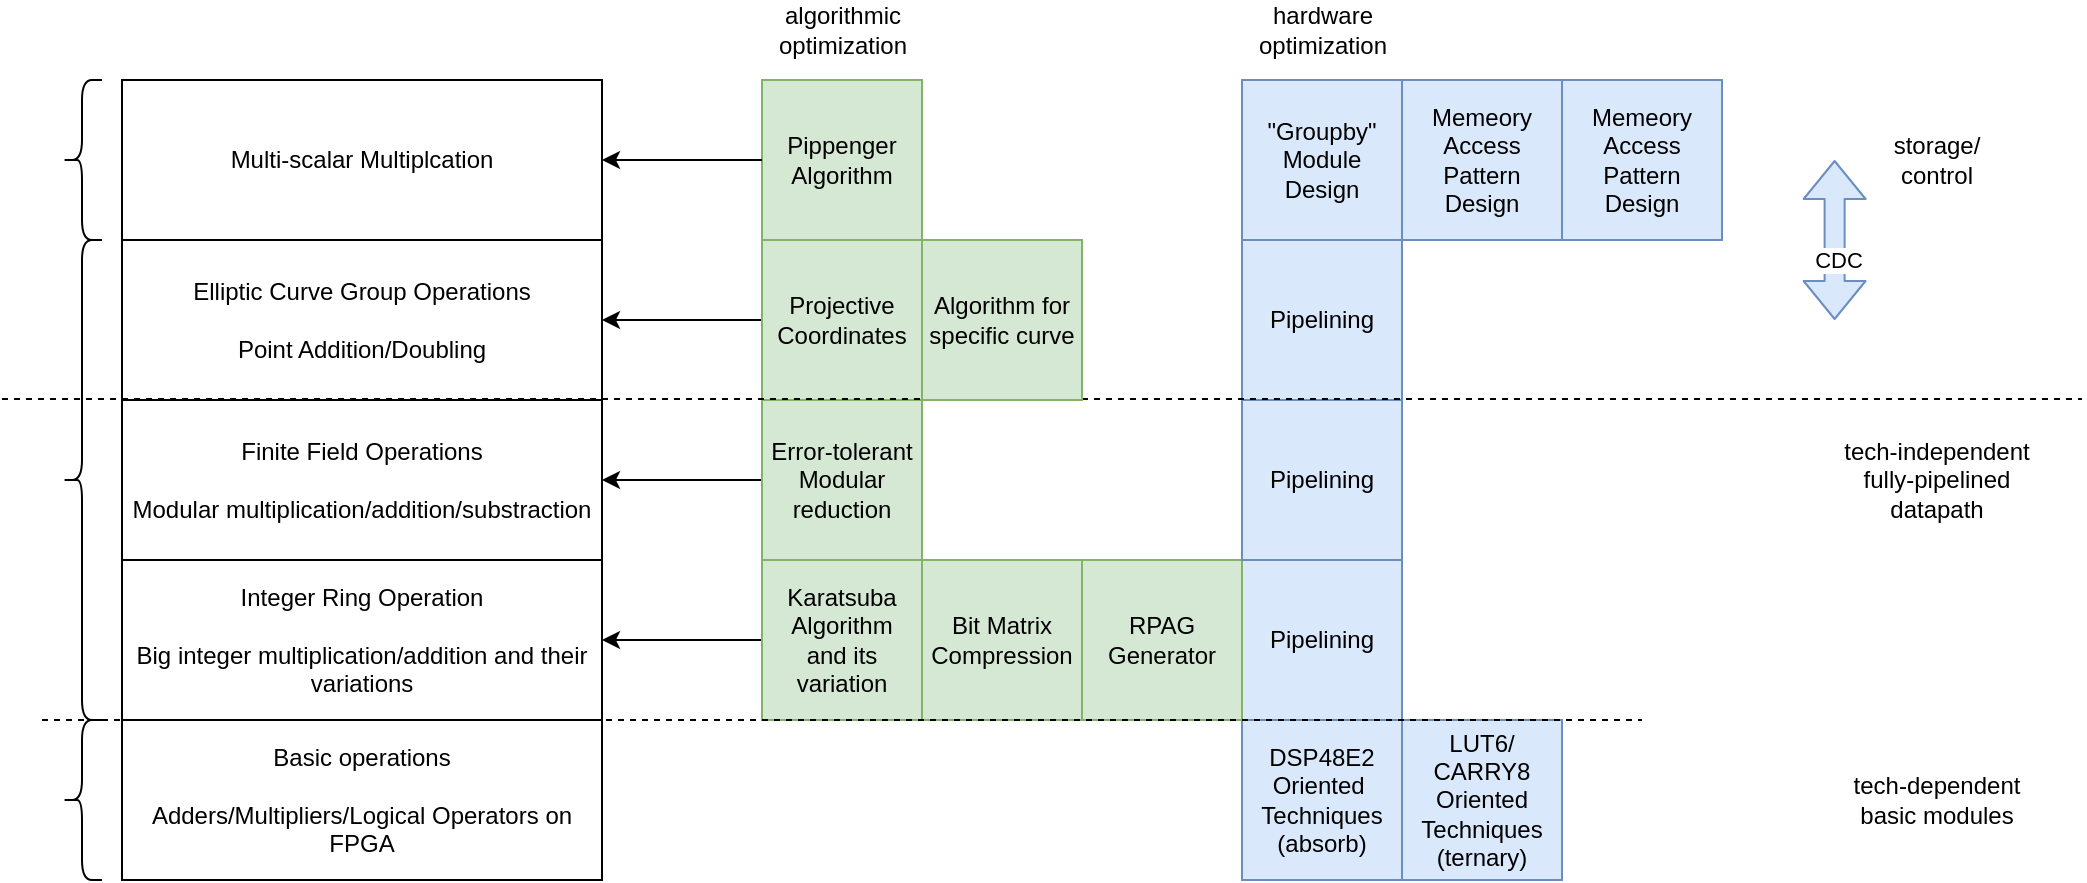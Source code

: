 <mxfile>
    <diagram id="zoKfHcg-x4rR90VONCn-" name="hierarchy">
        <mxGraphModel dx="812" dy="198" grid="1" gridSize="10" guides="1" tooltips="1" connect="1" arrows="1" fold="1" page="1" pageScale="1" pageWidth="827" pageHeight="1169" math="0" shadow="0">
            <root>
                <mxCell id="0"/>
                <mxCell id="1" parent="0"/>
                <mxCell id="fEVb9ebWW0dLJYcgirOj-55" value="Bit Matrix&lt;br&gt;Compression" style="rounded=0;whiteSpace=wrap;html=1;fillColor=#d5e8d4;strokeColor=#82b366;" parent="1" vertex="1">
                    <mxGeometry x="480" y="600" width="80" height="80" as="geometry"/>
                </mxCell>
                <mxCell id="2" value="Finite Field Operations&lt;br&gt;&lt;br&gt;Modular multiplication/addition/substraction" style="rounded=0;whiteSpace=wrap;html=1;fillColor=none;" parent="1" vertex="1">
                    <mxGeometry x="80" y="520" width="240" height="80" as="geometry"/>
                </mxCell>
                <mxCell id="3" value="Elliptic Curve Group Operations&lt;br&gt;&lt;br&gt;Point Addition/Doubling" style="rounded=0;whiteSpace=wrap;html=1;fillColor=none;" parent="1" vertex="1">
                    <mxGeometry x="80" y="440" width="240" height="80" as="geometry"/>
                </mxCell>
                <mxCell id="4" value="Multi-scalar Multiplcation" style="rounded=0;whiteSpace=wrap;html=1;fillColor=none;" parent="1" vertex="1">
                    <mxGeometry x="80" y="360" width="240" height="80" as="geometry"/>
                </mxCell>
                <mxCell id="5" style="edgeStyle=orthogonalEdgeStyle;rounded=0;html=1;exitX=0;exitY=0.5;exitDx=0;exitDy=0;entryX=1;entryY=0.5;entryDx=0;entryDy=0;strokeWidth=1;" parent="1" source="6" target="2" edge="1">
                    <mxGeometry relative="1" as="geometry"/>
                </mxCell>
                <mxCell id="6" value="Error-tolerant Modular reduction" style="rounded=0;whiteSpace=wrap;html=1;fillColor=#d5e8d4;strokeColor=#82b366;" parent="1" vertex="1">
                    <mxGeometry x="400" y="520" width="80" height="80" as="geometry"/>
                </mxCell>
                <mxCell id="7" style="edgeStyle=orthogonalEdgeStyle;rounded=0;html=1;exitX=0;exitY=0.5;exitDx=0;exitDy=0;entryX=1;entryY=0.5;entryDx=0;entryDy=0;strokeWidth=1;" parent="1" source="8" target="3" edge="1">
                    <mxGeometry relative="1" as="geometry"/>
                </mxCell>
                <mxCell id="8" value="Projective Coordinates" style="rounded=0;whiteSpace=wrap;html=1;fillColor=#d5e8d4;strokeColor=#82b366;" parent="1" vertex="1">
                    <mxGeometry x="400" y="440" width="80" height="80" as="geometry"/>
                </mxCell>
                <mxCell id="9" value="Pippenger Algorithm&lt;br&gt;" style="rounded=0;whiteSpace=wrap;html=1;fillColor=#d5e8d4;strokeColor=#82b366;" parent="1" vertex="1">
                    <mxGeometry x="400" y="360" width="80" height="80" as="geometry"/>
                </mxCell>
                <mxCell id="10" value="Integer Ring Operation&lt;br&gt;&lt;br&gt;Big integer multiplication/addition and their variations" style="rounded=0;whiteSpace=wrap;html=1;fillColor=none;" parent="1" vertex="1">
                    <mxGeometry x="80" y="600" width="240" height="80" as="geometry"/>
                </mxCell>
                <mxCell id="11" style="edgeStyle=orthogonalEdgeStyle;rounded=0;html=1;exitX=0;exitY=0.5;exitDx=0;exitDy=0;entryX=1;entryY=0.5;entryDx=0;entryDy=0;strokeWidth=1;" parent="1" source="12" target="10" edge="1">
                    <mxGeometry relative="1" as="geometry"/>
                </mxCell>
                <mxCell id="12" value="Karatsuba Algorithm&lt;br&gt;and its variation" style="rounded=0;whiteSpace=wrap;html=1;fillColor=#d5e8d4;strokeColor=#82b366;" parent="1" vertex="1">
                    <mxGeometry x="400" y="600" width="80" height="80" as="geometry"/>
                </mxCell>
                <mxCell id="13" value="Basic operations&lt;br&gt;&lt;br&gt;Adders/Multipliers/Logical Operators on FPGA" style="rounded=0;whiteSpace=wrap;html=1;fillColor=none;" parent="1" vertex="1">
                    <mxGeometry x="80" y="680" width="240" height="80" as="geometry"/>
                </mxCell>
                <mxCell id="14" value="Pipelining" style="rounded=0;whiteSpace=wrap;html=1;fillColor=#dae8fc;strokeColor=#6c8ebf;" parent="1" vertex="1">
                    <mxGeometry x="640" y="600" width="80" height="80" as="geometry"/>
                </mxCell>
                <mxCell id="16" value="DSP48E2&lt;br&gt;Oriented&amp;nbsp;&lt;br&gt;Techniques&lt;br&gt;(absorb)" style="rounded=0;whiteSpace=wrap;html=1;fillColor=#dae8fc;strokeColor=#6c8ebf;" parent="1" vertex="1">
                    <mxGeometry x="640" y="680" width="80" height="80" as="geometry"/>
                </mxCell>
                <mxCell id="18" value="RPAG Generator" style="rounded=0;whiteSpace=wrap;html=1;fillColor=#d5e8d4;strokeColor=#82b366;" parent="1" vertex="1">
                    <mxGeometry x="560" y="600" width="80" height="80" as="geometry"/>
                </mxCell>
                <mxCell id="19" value="algorithmic&lt;br&gt;optimization" style="text;html=1;align=center;verticalAlign=middle;resizable=0;points=[];autosize=1;" parent="1" vertex="1">
                    <mxGeometry x="400" y="320" width="80" height="30" as="geometry"/>
                </mxCell>
                <mxCell id="20" value="hardware&lt;br&gt;optimization" style="text;html=1;align=center;verticalAlign=middle;resizable=0;points=[];autosize=1;strokeColor=none;fillColor=none;" parent="1" vertex="1">
                    <mxGeometry x="640" y="320" width="80" height="30" as="geometry"/>
                </mxCell>
                <mxCell id="22" value="LUT6/&lt;br&gt;CARRY8&lt;br&gt;Oriented Techniques&lt;br&gt;(ternary)" style="rounded=0;whiteSpace=wrap;html=1;fillColor=#dae8fc;strokeColor=#6c8ebf;" parent="1" vertex="1">
                    <mxGeometry x="720" y="680" width="80" height="80" as="geometry"/>
                </mxCell>
                <mxCell id="23" value="&quot;Groupby&quot;&lt;br&gt;Module&lt;br&gt;Design" style="rounded=0;whiteSpace=wrap;html=1;fillColor=#dae8fc;strokeColor=#6c8ebf;" parent="1" vertex="1">
                    <mxGeometry x="640" y="360" width="80" height="80" as="geometry"/>
                </mxCell>
                <mxCell id="24" value="Memeory&lt;br&gt;Access&lt;br&gt;Pattern&lt;br&gt;Design" style="rounded=0;whiteSpace=wrap;html=1;fillColor=#dae8fc;strokeColor=#6c8ebf;" parent="1" vertex="1">
                    <mxGeometry x="720" y="360" width="80" height="80" as="geometry"/>
                </mxCell>
                <mxCell id="25" value="Pipelining" style="rounded=0;whiteSpace=wrap;html=1;fillColor=#dae8fc;strokeColor=#6c8ebf;" parent="1" vertex="1">
                    <mxGeometry x="640" y="520" width="80" height="80" as="geometry"/>
                </mxCell>
                <mxCell id="26" value="Pipelining" style="rounded=0;whiteSpace=wrap;html=1;fillColor=#dae8fc;strokeColor=#6c8ebf;" parent="1" vertex="1">
                    <mxGeometry x="640" y="440" width="80" height="80" as="geometry"/>
                </mxCell>
                <mxCell id="27" style="edgeStyle=orthogonalEdgeStyle;rounded=0;orthogonalLoop=1;jettySize=auto;html=1;exitX=0;exitY=0.5;exitDx=0;exitDy=0;entryX=1;entryY=0.5;entryDx=0;entryDy=0;" parent="1" source="9" target="4" edge="1">
                    <mxGeometry relative="1" as="geometry">
                        <Array as="points"/>
                        <mxPoint x="400" y="400" as="sourcePoint"/>
                    </mxGeometry>
                </mxCell>
                <mxCell id="29" value="" style="endArrow=none;html=1;rounded=0;dashed=1;" parent="1" edge="1">
                    <mxGeometry width="50" height="50" relative="1" as="geometry">
                        <mxPoint x="20" y="519.52" as="sourcePoint"/>
                        <mxPoint x="1060" y="519.52" as="targetPoint"/>
                    </mxGeometry>
                </mxCell>
                <mxCell id="30" value="storage/&lt;br&gt;control" style="text;html=1;align=center;verticalAlign=middle;resizable=0;points=[];autosize=1;strokeColor=none;fillColor=none;" parent="1" vertex="1">
                    <mxGeometry x="957" y="385" width="60" height="30" as="geometry"/>
                </mxCell>
                <mxCell id="31" value="tech-independent&lt;br&gt;fully-pipelined&lt;br&gt;datapath" style="text;html=1;align=center;verticalAlign=middle;resizable=0;points=[];autosize=1;strokeColor=none;fillColor=none;" parent="1" vertex="1">
                    <mxGeometry x="932" y="535" width="110" height="50" as="geometry"/>
                </mxCell>
                <mxCell id="32" value="" style="endArrow=none;html=1;rounded=0;dashed=1;" parent="1" edge="1">
                    <mxGeometry width="50" height="50" relative="1" as="geometry">
                        <mxPoint x="40" y="680" as="sourcePoint"/>
                        <mxPoint x="840" y="680" as="targetPoint"/>
                    </mxGeometry>
                </mxCell>
                <mxCell id="35" value="" style="shape=curlyBracket;whiteSpace=wrap;html=1;rounded=1;" parent="1" vertex="1">
                    <mxGeometry x="50" y="360" width="20" height="80" as="geometry"/>
                </mxCell>
                <mxCell id="36" value="" style="shape=curlyBracket;whiteSpace=wrap;html=1;rounded=1;size=0.5;" parent="1" vertex="1">
                    <mxGeometry x="50" y="440" width="20" height="240" as="geometry"/>
                </mxCell>
                <mxCell id="37" value="" style="shape=curlyBracket;whiteSpace=wrap;html=1;rounded=1;size=0.5;" parent="1" vertex="1">
                    <mxGeometry x="50" y="680" width="20" height="80" as="geometry"/>
                </mxCell>
                <mxCell id="fEVb9ebWW0dLJYcgirOj-56" value="tech-dependent&lt;br&gt;basic modules" style="text;html=1;align=center;verticalAlign=middle;resizable=0;points=[];autosize=1;strokeColor=none;fillColor=none;" parent="1" vertex="1">
                    <mxGeometry x="937" y="705" width="100" height="30" as="geometry"/>
                </mxCell>
                <mxCell id="38" value="Algorithm for specific curve" style="rounded=0;whiteSpace=wrap;html=1;fillColor=#d5e8d4;strokeColor=#82b366;" vertex="1" parent="1">
                    <mxGeometry x="480" y="440" width="80" height="80" as="geometry"/>
                </mxCell>
                <mxCell id="40" value="Memeory&lt;br&gt;Access&lt;br&gt;Pattern&lt;br&gt;Design" style="rounded=0;whiteSpace=wrap;html=1;fillColor=#dae8fc;strokeColor=#6c8ebf;" vertex="1" parent="1">
                    <mxGeometry x="800" y="360" width="80" height="80" as="geometry"/>
                </mxCell>
                <mxCell id="41" value="" style="shape=flexArrow;endArrow=classic;startArrow=classic;html=1;fillColor=#dae8fc;strokeColor=#6c8ebf;" edge="1" parent="1">
                    <mxGeometry width="100" height="100" relative="1" as="geometry">
                        <mxPoint x="936.31" y="480" as="sourcePoint"/>
                        <mxPoint x="936.31" y="400" as="targetPoint"/>
                    </mxGeometry>
                </mxCell>
                <mxCell id="42" value="CDC" style="edgeLabel;html=1;align=center;verticalAlign=middle;resizable=0;points=[];" vertex="1" connectable="0" parent="41">
                    <mxGeometry x="-0.25" y="-1" relative="1" as="geometry">
                        <mxPoint as="offset"/>
                    </mxGeometry>
                </mxCell>
            </root>
        </mxGraphModel>
    </diagram>
    <diagram id="sQL1y-vPFN7wOmJzLYb_" name="montmult">
        <mxGraphModel dx="1706" dy="415" grid="1" gridSize="10" guides="1" tooltips="1" connect="1" arrows="1" fold="1" page="1" pageScale="1" pageWidth="827" pageHeight="1169" math="1" shadow="0">
            <root>
                <mxCell id="ptqQe80XTWAZKYnixxLv-0"/>
                <mxCell id="ptqQe80XTWAZKYnixxLv-1" parent="ptqQe80XTWAZKYnixxLv-0"/>
                <mxCell id="ptqQe80XTWAZKYnixxLv-3" value="" style="rounded=0;whiteSpace=wrap;html=1;fontFamily=Helvetica;fontSize=12;fontColor=rgb(0, 0, 0);align=center;strokeColor=rgb(0, 0, 0);fillColor=none;" parent="ptqQe80XTWAZKYnixxLv-1" vertex="1">
                    <mxGeometry x="200" y="360" width="80" height="40" as="geometry"/>
                </mxCell>
                <mxCell id="ptqQe80XTWAZKYnixxLv-4" value="" style="rounded=0;whiteSpace=wrap;html=1;fillColor=#eeeeee;strokeColor=#36393d;sketch=0;dashed=1;" parent="ptqQe80XTWAZKYnixxLv-1" vertex="1">
                    <mxGeometry x="200" y="360" width="40" height="40" as="geometry"/>
                </mxCell>
                <mxCell id="ptqQe80XTWAZKYnixxLv-5" style="rounded=0;html=1;exitX=0.5;exitY=1;exitDx=0;exitDy=0;entryX=0.5;entryY=0;entryDx=0;entryDy=0;strokeWidth=1;" parent="ptqQe80XTWAZKYnixxLv-1" source="ptqQe80XTWAZKYnixxLv-6" target="ptqQe80XTWAZKYnixxLv-10" edge="1">
                    <mxGeometry relative="1" as="geometry"/>
                </mxCell>
                <mxCell id="ptqQe80XTWAZKYnixxLv-6" value="$$x$$" style="rounded=0;whiteSpace=wrap;html=1;fontFamily=Helvetica;fontSize=12;fontColor=rgb(0, 0, 0);align=center;strokeColor=rgb(0, 0, 0);" parent="ptqQe80XTWAZKYnixxLv-1" vertex="1">
                    <mxGeometry x="160" y="40" width="40" height="40" as="geometry"/>
                </mxCell>
                <mxCell id="ptqQe80XTWAZKYnixxLv-7" style="edgeStyle=none;rounded=0;html=1;exitX=0.5;exitY=1;exitDx=0;exitDy=0;entryX=0.5;entryY=0;entryDx=0;entryDy=0;strokeWidth=1;" parent="ptqQe80XTWAZKYnixxLv-1" source="ptqQe80XTWAZKYnixxLv-8" target="ptqQe80XTWAZKYnixxLv-10" edge="1">
                    <mxGeometry relative="1" as="geometry"/>
                </mxCell>
                <mxCell id="ptqQe80XTWAZKYnixxLv-8" value="$$y$$" style="rounded=0;whiteSpace=wrap;html=1;fontFamily=Helvetica;fontSize=12;fontColor=rgb(0, 0, 0);align=center;strokeColor=rgb(0, 0, 0);" parent="ptqQe80XTWAZKYnixxLv-1" vertex="1">
                    <mxGeometry x="240" y="40" width="40" height="40" as="geometry"/>
                </mxCell>
                <mxCell id="ptqQe80XTWAZKYnixxLv-9" style="edgeStyle=none;rounded=0;html=1;exitX=0.5;exitY=1;exitDx=0;exitDy=0;entryX=0.5;entryY=0;entryDx=0;entryDy=0;strokeWidth=1;" parent="ptqQe80XTWAZKYnixxLv-1" source="ptqQe80XTWAZKYnixxLv-10" target="ptqQe80XTWAZKYnixxLv-18" edge="1">
                    <mxGeometry relative="1" as="geometry"/>
                </mxCell>
                <mxCell id="ptqQe80XTWAZKYnixxLv-10" value="" style="shape=sumEllipse;perimeter=ellipsePerimeter;whiteSpace=wrap;html=1;backgroundOutline=1;fillColor=#dae8fc;strokeColor=#6c8ebf;" parent="ptqQe80XTWAZKYnixxLv-1" vertex="1">
                    <mxGeometry x="200" y="120" width="40" height="40" as="geometry"/>
                </mxCell>
                <mxCell id="ptqQe80XTWAZKYnixxLv-11" style="edgeStyle=orthogonalEdgeStyle;rounded=0;html=1;exitX=0.5;exitY=1;exitDx=0;exitDy=0;entryX=0.5;entryY=0;entryDx=0;entryDy=0;strokeWidth=1;" parent="ptqQe80XTWAZKYnixxLv-1" source="ptqQe80XTWAZKYnixxLv-12" target="ptqQe80XTWAZKYnixxLv-3" edge="1">
                    <mxGeometry relative="1" as="geometry"/>
                </mxCell>
                <mxCell id="ptqQe80XTWAZKYnixxLv-12" value="" style="shape=sumEllipse;perimeter=ellipsePerimeter;whiteSpace=wrap;html=1;backgroundOutline=1;fillColor=#d5e8d4;strokeColor=#82b366;" parent="ptqQe80XTWAZKYnixxLv-1" vertex="1">
                    <mxGeometry x="220" y="280" width="40" height="40" as="geometry"/>
                </mxCell>
                <mxCell id="ptqQe80XTWAZKYnixxLv-13" value="" style="edgeStyle=none;rounded=0;html=1;strokeWidth=1;" parent="ptqQe80XTWAZKYnixxLv-1" source="ptqQe80XTWAZKYnixxLv-14" target="ptqQe80XTWAZKYnixxLv-12" edge="1">
                    <mxGeometry relative="1" as="geometry"/>
                </mxCell>
                <mxCell id="ptqQe80XTWAZKYnixxLv-14" value="$$N'$$" style="text;html=1;align=center;verticalAlign=middle;resizable=0;points=[];autosize=1;strokeColor=none;fillColor=none;" parent="ptqQe80XTWAZKYnixxLv-1" vertex="1">
                    <mxGeometry x="280" y="290" width="50" height="20" as="geometry"/>
                </mxCell>
                <mxCell id="ptqQe80XTWAZKYnixxLv-15" value="prod" style="edgeStyle=orthogonalEdgeStyle;rounded=0;html=1;exitX=0.5;exitY=1;exitDx=0;exitDy=0;entryX=0.5;entryY=0;entryDx=0;entryDy=0;strokeWidth=1;" parent="ptqQe80XTWAZKYnixxLv-1" source="ptqQe80XTWAZKYnixxLv-16" target="ptqQe80XTWAZKYnixxLv-25" edge="1">
                    <mxGeometry relative="1" as="geometry"/>
                </mxCell>
                <mxCell id="ptqQe80XTWAZKYnixxLv-16" value="" style="shape=sumEllipse;perimeter=ellipsePerimeter;whiteSpace=wrap;html=1;backgroundOutline=1;fillColor=#d5e8d4;strokeColor=#82b366;" parent="ptqQe80XTWAZKYnixxLv-1" vertex="1">
                    <mxGeometry x="240" y="440" width="40" height="40" as="geometry"/>
                </mxCell>
                <mxCell id="ptqQe80XTWAZKYnixxLv-17" style="edgeStyle=orthogonalEdgeStyle;rounded=0;html=1;exitX=0;exitY=0.5;exitDx=0;exitDy=0;entryX=0;entryY=0.5;entryDx=0;entryDy=0;strokeWidth=1;" parent="ptqQe80XTWAZKYnixxLv-1" source="ptqQe80XTWAZKYnixxLv-18" target="ptqQe80XTWAZKYnixxLv-25" edge="1">
                    <mxGeometry relative="1" as="geometry"/>
                </mxCell>
                <mxCell id="ptqQe80XTWAZKYnixxLv-18" value="$$T$$" style="rounded=0;whiteSpace=wrap;html=1;fontFamily=Helvetica;fontSize=12;fontColor=rgb(0, 0, 0);align=center;strokeColor=rgb(0, 0, 0);fillColor=none;" parent="ptqQe80XTWAZKYnixxLv-1" vertex="1">
                    <mxGeometry x="180" y="200" width="80" height="40" as="geometry"/>
                </mxCell>
                <mxCell id="ptqQe80XTWAZKYnixxLv-19" style="edgeStyle=none;rounded=0;html=1;exitX=0.1;exitY=0.5;exitDx=0;exitDy=0;exitPerimeter=0;entryX=0.5;entryY=0;entryDx=0;entryDy=0;strokeWidth=1;" parent="ptqQe80XTWAZKYnixxLv-1" source="ptqQe80XTWAZKYnixxLv-20" target="ptqQe80XTWAZKYnixxLv-12" edge="1">
                    <mxGeometry relative="1" as="geometry"/>
                </mxCell>
                <mxCell id="ptqQe80XTWAZKYnixxLv-20" value="" style="shape=curlyBracket;whiteSpace=wrap;html=1;rounded=1;flipH=1;fillColor=none;direction=north;" parent="ptqQe80XTWAZKYnixxLv-1" vertex="1">
                    <mxGeometry x="220" y="240" width="40" height="20" as="geometry"/>
                </mxCell>
                <mxCell id="ptqQe80XTWAZKYnixxLv-21" value="" style="edgeStyle=orthogonalEdgeStyle;rounded=0;html=1;strokeWidth=1;" parent="ptqQe80XTWAZKYnixxLv-1" source="ptqQe80XTWAZKYnixxLv-22" target="ptqQe80XTWAZKYnixxLv-16" edge="1">
                    <mxGeometry relative="1" as="geometry"/>
                </mxCell>
                <mxCell id="ptqQe80XTWAZKYnixxLv-22" value="$$M$$" style="text;html=1;align=center;verticalAlign=middle;resizable=0;points=[];autosize=1;strokeColor=none;fillColor=none;" parent="ptqQe80XTWAZKYnixxLv-1" vertex="1">
                    <mxGeometry x="300" y="450" width="50" height="20" as="geometry"/>
                </mxCell>
                <mxCell id="ptqQe80XTWAZKYnixxLv-23" value="unused" style="rounded=0;whiteSpace=wrap;html=1;fillColor=#eeeeee;strokeColor=#36393d;sketch=0;dashed=1;" parent="ptqQe80XTWAZKYnixxLv-1" vertex="1">
                    <mxGeometry x="80" y="120" width="40" height="20" as="geometry"/>
                </mxCell>
                <mxCell id="ptqQe80XTWAZKYnixxLv-24" value="full" style="edgeStyle=orthogonalEdgeStyle;rounded=0;html=1;exitX=0.5;exitY=1;exitDx=0;exitDy=0;entryX=0.5;entryY=0;entryDx=0;entryDy=0;strokeWidth=1;" parent="ptqQe80XTWAZKYnixxLv-1" source="ptqQe80XTWAZKYnixxLv-25" target="ptqQe80XTWAZKYnixxLv-28" edge="1">
                    <mxGeometry relative="1" as="geometry"/>
                </mxCell>
                <mxCell id="ptqQe80XTWAZKYnixxLv-25" value="" style="shape=orEllipse;perimeter=ellipsePerimeter;whiteSpace=wrap;html=1;backgroundOutline=1;fontFamily=Helvetica;fontSize=12;fontColor=rgb(0, 0, 0);align=center;strokeColor=rgb(0, 0, 0);" parent="ptqQe80XTWAZKYnixxLv-1" vertex="1">
                    <mxGeometry x="240" y="520" width="40" height="40" as="geometry"/>
                </mxCell>
                <mxCell id="ptqQe80XTWAZKYnixxLv-26" style="edgeStyle=orthogonalEdgeStyle;rounded=0;html=1;exitX=0.25;exitY=1;exitDx=0;exitDy=0;entryX=0.5;entryY=0;entryDx=0;entryDy=0;strokeWidth=1;" parent="ptqQe80XTWAZKYnixxLv-1" source="ptqQe80XTWAZKYnixxLv-28" target="ptqQe80XTWAZKYnixxLv-31" edge="1">
                    <mxGeometry relative="1" as="geometry"/>
                </mxCell>
                <mxCell id="ptqQe80XTWAZKYnixxLv-27" style="edgeStyle=orthogonalEdgeStyle;rounded=0;html=1;exitX=0.25;exitY=1;exitDx=0;exitDy=0;entryX=0.75;entryY=1;entryDx=0;entryDy=0;strokeWidth=1;" parent="ptqQe80XTWAZKYnixxLv-1" source="ptqQe80XTWAZKYnixxLv-28" target="ptqQe80XTWAZKYnixxLv-35" edge="1">
                    <mxGeometry relative="1" as="geometry"/>
                </mxCell>
                <mxCell id="ptqQe80XTWAZKYnixxLv-28" value="" style="rounded=0;whiteSpace=wrap;html=1;fontFamily=Helvetica;fontSize=12;fontColor=rgb(0, 0, 0);align=center;strokeColor=rgb(0, 0, 0);fillColor=none;" parent="ptqQe80XTWAZKYnixxLv-1" vertex="1">
                    <mxGeometry x="220" y="600" width="80" height="40" as="geometry"/>
                </mxCell>
                <mxCell id="ptqQe80XTWAZKYnixxLv-29" style="edgeStyle=orthogonalEdgeStyle;rounded=0;html=1;exitX=0.1;exitY=0.5;exitDx=0;exitDy=0;exitPerimeter=0;entryX=0.5;entryY=0;entryDx=0;entryDy=0;strokeWidth=1;" parent="ptqQe80XTWAZKYnixxLv-1" target="ptqQe80XTWAZKYnixxLv-31" edge="1">
                    <mxGeometry relative="1" as="geometry">
                        <mxPoint x="240" y="658" as="sourcePoint"/>
                    </mxGeometry>
                </mxCell>
                <mxCell id="ptqQe80XTWAZKYnixxLv-30" style="edgeStyle=orthogonalEdgeStyle;rounded=0;html=1;exitX=0.5;exitY=1;exitDx=0;exitDy=0;entryX=0.25;entryY=1;entryDx=0;entryDy=0;strokeWidth=1;" parent="ptqQe80XTWAZKYnixxLv-1" source="ptqQe80XTWAZKYnixxLv-31" target="ptqQe80XTWAZKYnixxLv-35" edge="1">
                    <mxGeometry relative="1" as="geometry"/>
                </mxCell>
                <mxCell id="ptqQe80XTWAZKYnixxLv-31" value="" style="shape=lineEllipse;perimeter=ellipsePerimeter;whiteSpace=wrap;html=1;backgroundOutline=1;fontFamily=Helvetica;fontSize=12;fontColor=rgb(0, 0, 0);align=center;strokeColor=rgb(0, 0, 0);fillColor=rgb(255, 255, 255);" parent="ptqQe80XTWAZKYnixxLv-1" vertex="1">
                    <mxGeometry x="220" y="680" width="40" height="40" as="geometry"/>
                </mxCell>
                <mxCell id="ptqQe80XTWAZKYnixxLv-32" value="" style="edgeStyle=orthogonalEdgeStyle;rounded=0;html=1;strokeWidth=1;" parent="ptqQe80XTWAZKYnixxLv-1" source="ptqQe80XTWAZKYnixxLv-33" target="ptqQe80XTWAZKYnixxLv-31" edge="1">
                    <mxGeometry relative="1" as="geometry"/>
                </mxCell>
                <mxCell id="ptqQe80XTWAZKYnixxLv-33" value="$$M$$" style="text;html=1;align=center;verticalAlign=middle;resizable=0;points=[];autosize=1;strokeColor=none;fillColor=none;" parent="ptqQe80XTWAZKYnixxLv-1" vertex="1">
                    <mxGeometry x="280" y="690" width="50" height="20" as="geometry"/>
                </mxCell>
                <mxCell id="ptqQe80XTWAZKYnixxLv-34" style="edgeStyle=orthogonalEdgeStyle;rounded=0;html=1;exitX=0.5;exitY=0;exitDx=0;exitDy=0;strokeWidth=1;" parent="ptqQe80XTWAZKYnixxLv-1" source="ptqQe80XTWAZKYnixxLv-35" edge="1">
                    <mxGeometry relative="1" as="geometry">
                        <mxPoint x="160.143" y="800" as="targetPoint"/>
                    </mxGeometry>
                </mxCell>
                <mxCell id="ptqQe80XTWAZKYnixxLv-35" value="" style="shape=trapezoid;perimeter=trapezoidPerimeter;whiteSpace=wrap;html=1;fixedSize=1;sketch=0;fillColor=none;rotation=-180;" parent="ptqQe80XTWAZKYnixxLv-1" vertex="1">
                    <mxGeometry x="120" y="760" width="80" height="20" as="geometry"/>
                </mxCell>
                <mxCell id="ptqQe80XTWAZKYnixxLv-36" value="$$xyR^{-1}$$" style="rounded=0;whiteSpace=wrap;html=1;fontFamily=Helvetica;fontSize=12;fontColor=rgb(0, 0, 0);align=center;strokeColor=rgb(0, 0, 0);" parent="ptqQe80XTWAZKYnixxLv-1" vertex="1">
                    <mxGeometry x="140" y="800" width="40" height="40" as="geometry"/>
                </mxCell>
                <mxCell id="ptqQe80XTWAZKYnixxLv-37" value="&lt;span&gt;$$t$$&lt;/span&gt;" style="rounded=0;whiteSpace=wrap;html=1;sketch=0;" parent="ptqQe80XTWAZKYnixxLv-1" vertex="1">
                    <mxGeometry x="220" y="600" width="40" height="40" as="geometry"/>
                </mxCell>
                <mxCell id="ptqQe80XTWAZKYnixxLv-38" style="edgeStyle=orthogonalEdgeStyle;rounded=0;html=1;exitX=0.5;exitY=1;exitDx=0;exitDy=0;entryX=0.5;entryY=0;entryDx=0;entryDy=0;strokeWidth=1;" parent="ptqQe80XTWAZKYnixxLv-1" source="ptqQe80XTWAZKYnixxLv-39" target="ptqQe80XTWAZKYnixxLv-16" edge="1">
                    <mxGeometry relative="1" as="geometry"/>
                </mxCell>
                <mxCell id="ptqQe80XTWAZKYnixxLv-39" value="&#10;&#10;&lt;span style=&quot;color: rgb(0, 0, 0); font-family: helvetica; font-size: 12px; font-style: normal; font-weight: 400; letter-spacing: normal; text-align: center; text-indent: 0px; text-transform: none; word-spacing: 0px; background-color: rgb(248, 249, 250); display: inline; float: none;&quot;&gt;$$m$$&lt;/span&gt;&#10;&#10;" style="rounded=0;whiteSpace=wrap;html=1;sketch=0;verticalAlign=middle;" parent="ptqQe80XTWAZKYnixxLv-1" vertex="1">
                    <mxGeometry x="240" y="360" width="40" height="40" as="geometry"/>
                </mxCell>
                <mxCell id="ptqQe80XTWAZKYnixxLv-40" value="ByDSP" style="rounded=0;whiteSpace=wrap;html=1;fillColor=#dae8fc;strokeColor=#6c8ebf;" parent="ptqQe80XTWAZKYnixxLv-1" vertex="1">
                    <mxGeometry x="80" y="40" width="40" height="20" as="geometry"/>
                </mxCell>
                <mxCell id="ptqQe80XTWAZKYnixxLv-41" value="ByLUT" style="rounded=0;whiteSpace=wrap;html=1;fillColor=#d5e8d4;strokeColor=#82b366;" parent="ptqQe80XTWAZKYnixxLv-1" vertex="1">
                    <mxGeometry x="80" y="80" width="40" height="20" as="geometry"/>
                </mxCell>
                <mxCell id="ptqQe80XTWAZKYnixxLv-2" value="" style="rounded=0;whiteSpace=wrap;html=1;fillColor=#eeeeee;strokeColor=#36393d;sketch=0;dashed=1;" parent="ptqQe80XTWAZKYnixxLv-1" vertex="1">
                    <mxGeometry x="260" y="600" width="40" height="40" as="geometry"/>
                </mxCell>
            </root>
        </mxGraphModel>
    </diagram>
    <diagram id="zLLyMlVlKNjZ91oTvw6_" name="precomputation">
        <mxGraphModel dx="879" dy="992" grid="1" gridSize="10" guides="1" tooltips="1" connect="1" arrows="1" fold="1" page="1" pageScale="1" pageWidth="827" pageHeight="1169" math="1" shadow="0">
            <root>
                <mxCell id="0qYKLsRlS8JBkN2ntDGe-0"/>
                <mxCell id="0qYKLsRlS8JBkN2ntDGe-1" parent="0qYKLsRlS8JBkN2ntDGe-0"/>
                <mxCell id="0qYKLsRlS8JBkN2ntDGe-2" value="1" style="shape=datastore;whiteSpace=wrap;html=1;" parent="0qYKLsRlS8JBkN2ntDGe-1" vertex="1">
                    <mxGeometry x="1080" y="440" width="60" height="60" as="geometry"/>
                </mxCell>
                <mxCell id="0qYKLsRlS8JBkN2ntDGe-3" value="2" style="shape=datastore;whiteSpace=wrap;html=1;" parent="0qYKLsRlS8JBkN2ntDGe-1" vertex="1">
                    <mxGeometry x="1160" y="440" width="60" height="60" as="geometry"/>
                </mxCell>
                <mxCell id="0qYKLsRlS8JBkN2ntDGe-4" value="3" style="shape=datastore;whiteSpace=wrap;html=1;" parent="0qYKLsRlS8JBkN2ntDGe-1" vertex="1">
                    <mxGeometry x="1240" y="440" width="60" height="60" as="geometry"/>
                </mxCell>
                <mxCell id="0qYKLsRlS8JBkN2ntDGe-5" value="$$\mathbf{P1&lt;br&gt;}$$" style="text;html=1;align=center;verticalAlign=middle;resizable=0;points=[];autosize=1;strokeColor=none;fillColor=none;" parent="0qYKLsRlS8JBkN2ntDGe-1" vertex="1">
                    <mxGeometry x="920" y="520" width="90" height="30" as="geometry"/>
                </mxCell>
                <mxCell id="0qYKLsRlS8JBkN2ntDGe-6" value="$$\mathbf{P2&lt;br&gt;}$$" style="text;html=1;align=center;verticalAlign=middle;resizable=0;points=[];autosize=1;strokeColor=none;fillColor=none;" parent="0qYKLsRlS8JBkN2ntDGe-1" vertex="1">
                    <mxGeometry x="960" y="520" width="90" height="30" as="geometry"/>
                </mxCell>
                <mxCell id="0qYKLsRlS8JBkN2ntDGe-7" value="$$\mathbf{P3&lt;br&gt;}$$" style="text;html=1;align=center;verticalAlign=middle;resizable=0;points=[];autosize=1;strokeColor=none;fillColor=none;" parent="0qYKLsRlS8JBkN2ntDGe-1" vertex="1">
                    <mxGeometry x="920" y="560" width="90" height="30" as="geometry"/>
                </mxCell>
                <mxCell id="0qYKLsRlS8JBkN2ntDGe-8" value="$$\mathbf{P4&lt;br&gt;}$$" style="text;html=1;align=center;verticalAlign=middle;resizable=0;points=[];autosize=1;strokeColor=none;fillColor=none;" parent="0qYKLsRlS8JBkN2ntDGe-1" vertex="1">
                    <mxGeometry x="960" y="560" width="90" height="30" as="geometry"/>
                </mxCell>
                <mxCell id="0qYKLsRlS8JBkN2ntDGe-9" value="$$\mathbf{P5&lt;br&gt;}$$" style="text;html=1;align=center;verticalAlign=middle;resizable=0;points=[];autosize=1;strokeColor=none;fillColor=none;" parent="0qYKLsRlS8JBkN2ntDGe-1" vertex="1">
                    <mxGeometry x="920" y="600" width="90" height="30" as="geometry"/>
                </mxCell>
                <mxCell id="0qYKLsRlS8JBkN2ntDGe-10" value="$$\mathbf{P6&lt;br&gt;}$$" style="text;html=1;align=center;verticalAlign=middle;resizable=0;points=[];autosize=1;strokeColor=none;fillColor=none;" parent="0qYKLsRlS8JBkN2ntDGe-1" vertex="1">
                    <mxGeometry x="960" y="600" width="90" height="30" as="geometry"/>
                </mxCell>
                <mxCell id="0qYKLsRlS8JBkN2ntDGe-11" value="$$\mathbf{P7&lt;br&gt;}$$" style="text;html=1;align=center;verticalAlign=middle;resizable=0;points=[];autosize=1;strokeColor=none;fillColor=none;" parent="0qYKLsRlS8JBkN2ntDGe-1" vertex="1">
                    <mxGeometry x="920" y="640" width="90" height="30" as="geometry"/>
                </mxCell>
                <mxCell id="0qYKLsRlS8JBkN2ntDGe-12" value="$$\mathbf{P8&lt;br&gt;}$$" style="text;html=1;align=center;verticalAlign=middle;resizable=0;points=[];autosize=1;strokeColor=none;fillColor=none;" parent="0qYKLsRlS8JBkN2ntDGe-1" vertex="1">
                    <mxGeometry x="960" y="640" width="90" height="30" as="geometry"/>
                </mxCell>
                <mxCell id="0qYKLsRlS8JBkN2ntDGe-13" value="$$\mathbf{P1&lt;br&gt;}$$" style="text;html=1;align=center;verticalAlign=middle;resizable=0;points=[];autosize=1;strokeColor=none;fillColor=none;" parent="0qYKLsRlS8JBkN2ntDGe-1" vertex="1">
                    <mxGeometry x="1065" y="520" width="90" height="30" as="geometry"/>
                </mxCell>
                <mxCell id="0qYKLsRlS8JBkN2ntDGe-14" value="$$\mathbf{P2&lt;br&gt;}$$" style="text;html=1;align=center;verticalAlign=middle;resizable=0;points=[];autosize=1;strokeColor=none;fillColor=none;" parent="0qYKLsRlS8JBkN2ntDGe-1" vertex="1">
                    <mxGeometry x="1065" y="560" width="90" height="30" as="geometry"/>
                </mxCell>
                <mxCell id="0qYKLsRlS8JBkN2ntDGe-15" value="addition" style="endArrow=classic;startArrow=classic;html=1;fontFamily=Helvetica;fontSize=11;fontColor=rgb(0, 0, 0);align=center;strokeColor=rgb(0, 0, 0);" parent="0qYKLsRlS8JBkN2ntDGe-1" source="0qYKLsRlS8JBkN2ntDGe-16" target="0qYKLsRlS8JBkN2ntDGe-19" edge="1">
                    <mxGeometry relative="1" as="geometry"/>
                </mxCell>
                <mxCell id="0qYKLsRlS8JBkN2ntDGe-16" value="$$\mathbf{P3&lt;br&gt;}$$" style="text;html=1;align=center;verticalAlign=middle;resizable=0;points=[];autosize=1;strokeColor=none;fillColor=none;" parent="0qYKLsRlS8JBkN2ntDGe-1" vertex="1">
                    <mxGeometry x="1145" y="520" width="90" height="30" as="geometry"/>
                </mxCell>
                <mxCell id="0qYKLsRlS8JBkN2ntDGe-17" value="$$\mathbf{P4&lt;br&gt;}$$" style="text;html=1;align=center;verticalAlign=middle;resizable=0;points=[];autosize=1;strokeColor=none;fillColor=none;" parent="0qYKLsRlS8JBkN2ntDGe-1" vertex="1">
                    <mxGeometry x="1225" y="520" width="90" height="30" as="geometry"/>
                </mxCell>
                <mxCell id="0qYKLsRlS8JBkN2ntDGe-18" value="addition" style="edgeStyle=orthogonalEdgeStyle;html=1;entryX=-0.002;entryY=0.562;entryDx=0;entryDy=0;entryPerimeter=0;rounded=0;" parent="0qYKLsRlS8JBkN2ntDGe-1" source="0qYKLsRlS8JBkN2ntDGe-19" target="0qYKLsRlS8JBkN2ntDGe-20" edge="1">
                    <mxGeometry relative="1" as="geometry"/>
                </mxCell>
                <mxCell id="0qYKLsRlS8JBkN2ntDGe-19" value="$$\mathbf{P5&lt;br&gt;}$$" style="text;html=1;align=center;verticalAlign=middle;resizable=0;points=[];autosize=1;strokeColor=none;fillColor=none;" parent="0qYKLsRlS8JBkN2ntDGe-1" vertex="1">
                    <mxGeometry x="1145" y="600" width="90" height="30" as="geometry"/>
                </mxCell>
                <mxCell id="0qYKLsRlS8JBkN2ntDGe-20" value="$$\mathbf{P6&lt;br&gt;}$$" style="text;html=1;align=center;verticalAlign=middle;resizable=0;points=[];autosize=1;strokeColor=none;fillColor=none;" parent="0qYKLsRlS8JBkN2ntDGe-1" vertex="1">
                    <mxGeometry x="1145" y="640" width="90" height="30" as="geometry"/>
                </mxCell>
                <mxCell id="0qYKLsRlS8JBkN2ntDGe-21" value="$$\mathbf{P7&lt;br&gt;}$$" style="text;html=1;align=center;verticalAlign=middle;resizable=0;points=[];autosize=1;strokeColor=none;fillColor=none;" parent="0qYKLsRlS8JBkN2ntDGe-1" vertex="1">
                    <mxGeometry x="1225" y="600" width="90" height="30" as="geometry"/>
                </mxCell>
                <mxCell id="0qYKLsRlS8JBkN2ntDGe-22" value="$$\mathbf{P8&lt;br&gt;}$$" style="text;html=1;align=center;verticalAlign=middle;resizable=0;points=[];autosize=1;strokeColor=none;fillColor=none;" parent="0qYKLsRlS8JBkN2ntDGe-1" vertex="1">
                    <mxGeometry x="1225" y="640" width="90" height="30" as="geometry"/>
                </mxCell>
                <mxCell id="0qYKLsRlS8JBkN2ntDGe-23" value="PADD = 1" style="text;html=1;align=center;verticalAlign=middle;resizable=0;points=[];autosize=1;strokeColor=none;fillColor=none;" parent="0qYKLsRlS8JBkN2ntDGe-1" vertex="1">
                    <mxGeometry x="1075" y="725" width="70" height="20" as="geometry"/>
                </mxCell>
                <mxCell id="0qYKLsRlS8JBkN2ntDGe-24" value="PADD = 2" style="text;html=1;align=center;verticalAlign=middle;resizable=0;points=[];autosize=1;strokeColor=none;fillColor=none;" parent="0qYKLsRlS8JBkN2ntDGe-1" vertex="1">
                    <mxGeometry x="1155" y="725" width="70" height="20" as="geometry"/>
                </mxCell>
                <mxCell id="0qYKLsRlS8JBkN2ntDGe-25" value="PADD = 2" style="text;html=1;align=center;verticalAlign=middle;resizable=0;points=[];autosize=1;strokeColor=none;fillColor=none;" parent="0qYKLsRlS8JBkN2ntDGe-1" vertex="1">
                    <mxGeometry x="1235" y="725" width="70" height="20" as="geometry"/>
                </mxCell>
                <mxCell id="0qYKLsRlS8JBkN2ntDGe-26" value="" style="endArrow=none;dashed=1;html=1;dashPattern=1 3;strokeWidth=2;" parent="0qYKLsRlS8JBkN2ntDGe-1" edge="1">
                    <mxGeometry width="50" height="50" relative="1" as="geometry">
                        <mxPoint x="920" y="600" as="sourcePoint"/>
                        <mxPoint x="1760" y="600" as="targetPoint"/>
                    </mxGeometry>
                </mxCell>
                <mxCell id="0qYKLsRlS8JBkN2ntDGe-27" value="1" style="shape=datastore;whiteSpace=wrap;html=1;" parent="0qYKLsRlS8JBkN2ntDGe-1" vertex="1">
                    <mxGeometry x="1441" y="440" width="60" height="60" as="geometry"/>
                </mxCell>
                <mxCell id="0qYKLsRlS8JBkN2ntDGe-28" value="2" style="shape=datastore;whiteSpace=wrap;html=1;" parent="0qYKLsRlS8JBkN2ntDGe-1" vertex="1">
                    <mxGeometry x="1521" y="440" width="60" height="60" as="geometry"/>
                </mxCell>
                <mxCell id="0qYKLsRlS8JBkN2ntDGe-29" value="3" style="shape=datastore;whiteSpace=wrap;html=1;" parent="0qYKLsRlS8JBkN2ntDGe-1" vertex="1">
                    <mxGeometry x="1601" y="440" width="60" height="60" as="geometry"/>
                </mxCell>
                <mxCell id="0qYKLsRlS8JBkN2ntDGe-30" value="$$\mathbf{P1&lt;br&gt;}$$" style="text;html=1;align=center;verticalAlign=middle;resizable=0;points=[];autosize=1;strokeColor=none;fillColor=none;" parent="0qYKLsRlS8JBkN2ntDGe-1" vertex="1">
                    <mxGeometry x="1426" y="520" width="90" height="30" as="geometry"/>
                </mxCell>
                <mxCell id="0qYKLsRlS8JBkN2ntDGe-31" value="$$\mathbf{P2&lt;br&gt;}$$" style="text;html=1;align=center;verticalAlign=middle;resizable=0;points=[];autosize=1;strokeColor=none;fillColor=none;" parent="0qYKLsRlS8JBkN2ntDGe-1" vertex="1">
                    <mxGeometry x="1426" y="560" width="90" height="30" as="geometry"/>
                </mxCell>
                <mxCell id="0qYKLsRlS8JBkN2ntDGe-32" value="addition" style="endArrow=classic;startArrow=classic;html=1;fontFamily=Helvetica;fontSize=11;fontColor=rgb(0, 0, 0);align=center;strokeColor=rgb(0, 0, 0);" parent="0qYKLsRlS8JBkN2ntDGe-1" source="0qYKLsRlS8JBkN2ntDGe-33" target="0qYKLsRlS8JBkN2ntDGe-35" edge="1">
                    <mxGeometry relative="1" as="geometry"/>
                </mxCell>
                <mxCell id="0qYKLsRlS8JBkN2ntDGe-33" value="$$\mathbf{P3&lt;br&gt;}$$" style="text;html=1;align=center;verticalAlign=middle;resizable=0;points=[];autosize=1;strokeColor=none;fillColor=none;" parent="0qYKLsRlS8JBkN2ntDGe-1" vertex="1">
                    <mxGeometry x="1506" y="520" width="90" height="30" as="geometry"/>
                </mxCell>
                <mxCell id="0qYKLsRlS8JBkN2ntDGe-34" value="$$\mathbf{P4&lt;br&gt;}$$" style="text;html=1;align=center;verticalAlign=middle;resizable=0;points=[];autosize=1;strokeColor=none;fillColor=none;" parent="0qYKLsRlS8JBkN2ntDGe-1" vertex="1">
                    <mxGeometry x="1586" y="520" width="90" height="30" as="geometry"/>
                </mxCell>
                <mxCell id="0qYKLsRlS8JBkN2ntDGe-35" value="$$\mathbf{P5&lt;br&gt;}$$" style="text;html=1;align=center;verticalAlign=middle;resizable=0;points=[];autosize=1;strokeColor=none;fillColor=none;" parent="0qYKLsRlS8JBkN2ntDGe-1" vertex="1">
                    <mxGeometry x="1506" y="600" width="90" height="30" as="geometry"/>
                </mxCell>
                <mxCell id="0qYKLsRlS8JBkN2ntDGe-36" value="$$\mathbf{P6&lt;br&gt;}$$" style="text;html=1;align=center;verticalAlign=middle;resizable=0;points=[];autosize=1;strokeColor=none;fillColor=none;" parent="0qYKLsRlS8JBkN2ntDGe-1" vertex="1">
                    <mxGeometry x="1506" y="640" width="90" height="30" as="geometry"/>
                </mxCell>
                <mxCell id="0qYKLsRlS8JBkN2ntDGe-37" value="$$\mathbf{P7&lt;br&gt;}$$" style="text;html=1;align=center;verticalAlign=middle;resizable=0;points=[];autosize=1;strokeColor=none;fillColor=none;" parent="0qYKLsRlS8JBkN2ntDGe-1" vertex="1">
                    <mxGeometry x="1586" y="600" width="90" height="30" as="geometry"/>
                </mxCell>
                <mxCell id="0qYKLsRlS8JBkN2ntDGe-38" value="$$\mathbf{P8&lt;br&gt;}$$" style="text;html=1;align=center;verticalAlign=middle;resizable=0;points=[];autosize=1;strokeColor=none;fillColor=none;" parent="0qYKLsRlS8JBkN2ntDGe-1" vertex="1">
                    <mxGeometry x="1586" y="640" width="90" height="30" as="geometry"/>
                </mxCell>
                <mxCell id="0qYKLsRlS8JBkN2ntDGe-39" value="PADD = 0" style="text;html=1;align=center;verticalAlign=middle;resizable=0;points=[];autosize=1;strokeColor=none;fillColor=none;" parent="0qYKLsRlS8JBkN2ntDGe-1" vertex="1">
                    <mxGeometry x="1436" y="725" width="70" height="20" as="geometry"/>
                </mxCell>
                <mxCell id="0qYKLsRlS8JBkN2ntDGe-40" value="PADD = 1" style="text;html=1;align=center;verticalAlign=middle;resizable=0;points=[];autosize=1;strokeColor=none;fillColor=none;" parent="0qYKLsRlS8JBkN2ntDGe-1" vertex="1">
                    <mxGeometry x="1516" y="725" width="70" height="20" as="geometry"/>
                </mxCell>
                <mxCell id="0qYKLsRlS8JBkN2ntDGe-41" value="PADD = 1" style="text;html=1;align=center;verticalAlign=middle;resizable=0;points=[];autosize=1;strokeColor=none;fillColor=none;" parent="0qYKLsRlS8JBkN2ntDGe-1" vertex="1">
                    <mxGeometry x="1596" y="725" width="70" height="20" as="geometry"/>
                </mxCell>
                <mxCell id="0qYKLsRlS8JBkN2ntDGe-42" value="combinations of $$\mathbf{P1&lt;br&gt;},\mathbf{P2&lt;br&gt;},\mathbf{P3&lt;br&gt;},\mathbf{P4&lt;br&gt;}$$" style="text;html=1;align=center;verticalAlign=middle;resizable=0;points=[];autosize=1;strokeColor=none;fillColor=none;" parent="0qYKLsRlS8JBkN2ntDGe-1" vertex="1">
                    <mxGeometry x="1290" y="509" width="170" height="80" as="geometry"/>
                </mxCell>
                <mxCell id="0qYKLsRlS8JBkN2ntDGe-43" value="" style="shape=curlyBracket;whiteSpace=wrap;html=1;rounded=1;strokeColor=default;fillColor=none;" parent="0qYKLsRlS8JBkN2ntDGe-1" vertex="1">
                    <mxGeometry x="1517" y="606" width="20" height="55" as="geometry"/>
                </mxCell>
                <mxCell id="0qYKLsRlS8JBkN2ntDGe-44" value="combinations of $$\mathbf{P5&lt;br&gt;},\mathbf{P6&lt;br&gt;},\mathbf{P7&lt;br&gt;},\mathbf{P8&lt;br&gt;}$$" style="text;html=1;align=center;verticalAlign=middle;resizable=0;points=[];autosize=1;strokeColor=none;fillColor=none;" parent="0qYKLsRlS8JBkN2ntDGe-1" vertex="1">
                    <mxGeometry x="1290" y="589" width="170" height="80" as="geometry"/>
                </mxCell>
                <mxCell id="0qYKLsRlS8JBkN2ntDGe-45" value="lookup" style="text;html=1;align=center;verticalAlign=middle;resizable=0;points=[];autosize=1;strokeColor=none;fillColor=none;" parent="0qYKLsRlS8JBkN2ntDGe-1" vertex="1">
                    <mxGeometry x="1467" y="623.5" width="50" height="20" as="geometry"/>
                </mxCell>
            </root>
        </mxGraphModel>
    </diagram>
</mxfile>